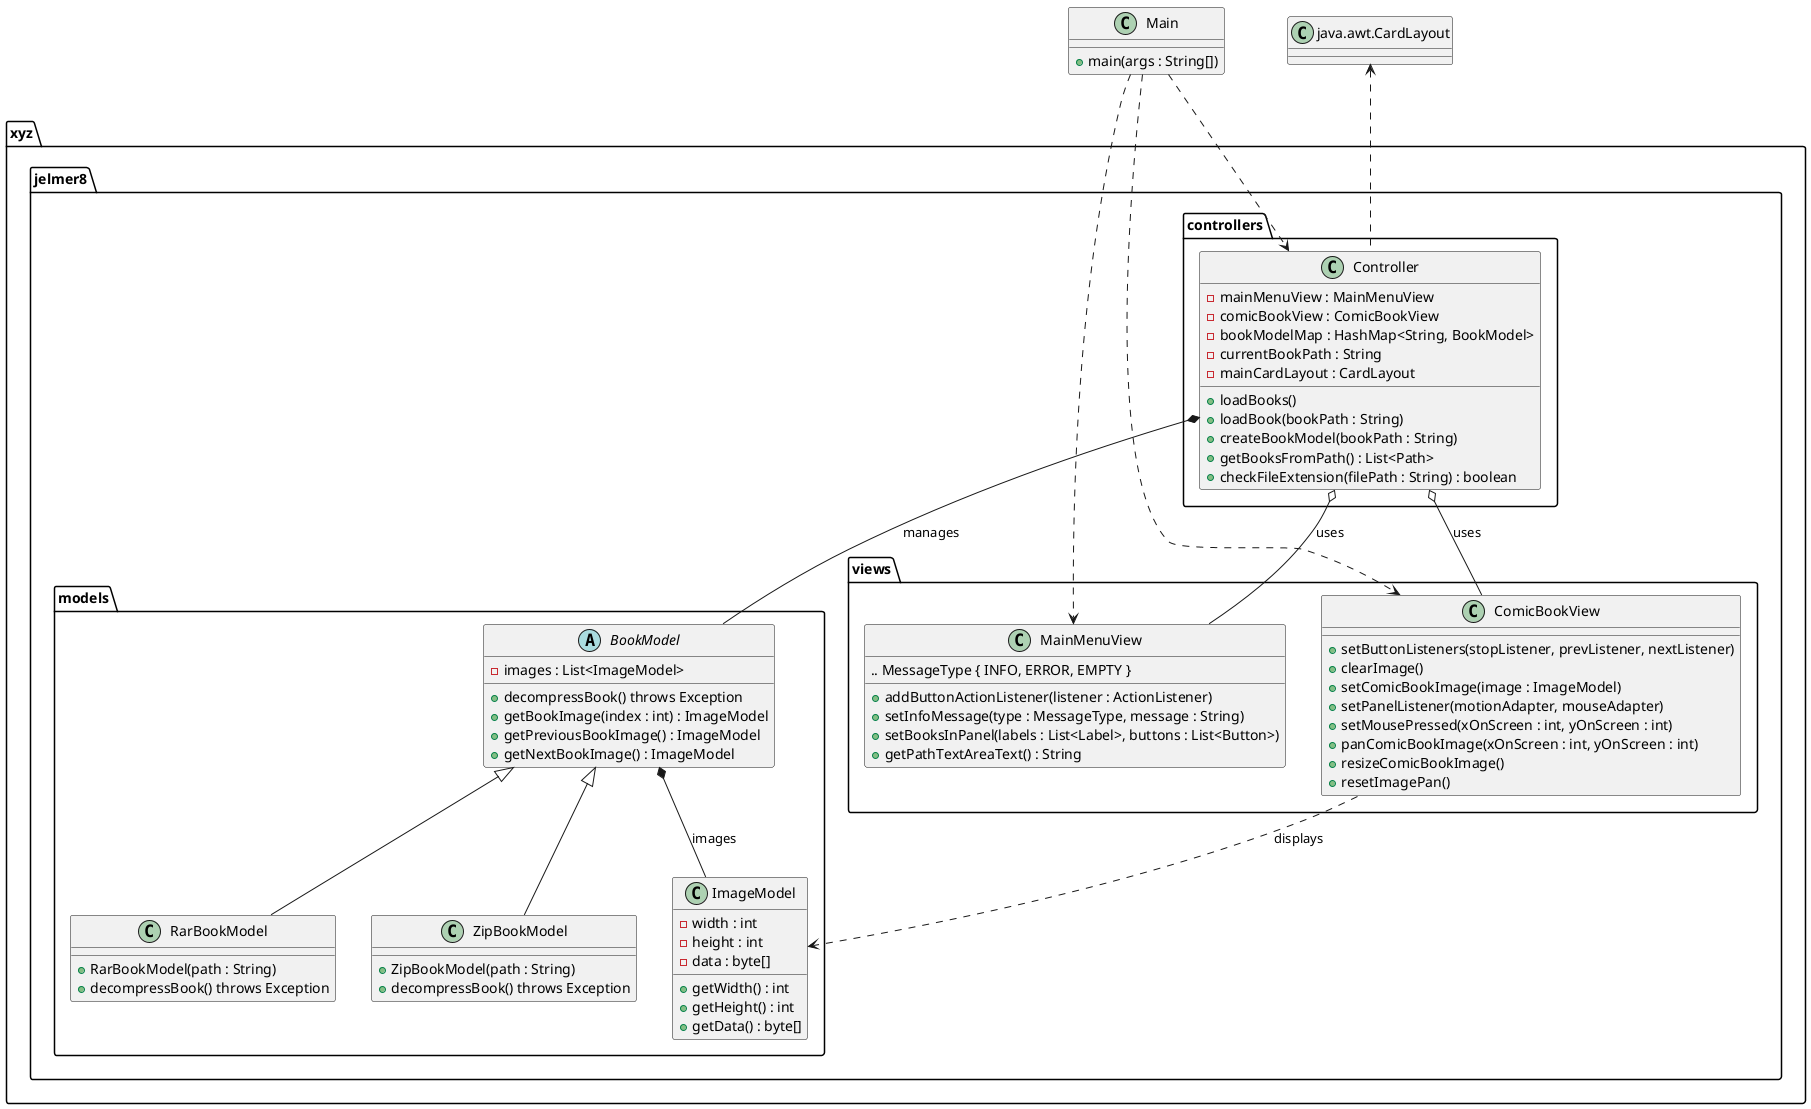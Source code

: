 ﻿@startuml
  ' ComicBookReader - class diagram (based on current source)

  package "xyz.jelmer8.controllers" {
    class Controller {
      - mainMenuView : MainMenuView
      - comicBookView : ComicBookView
      - bookModelMap : HashMap<String, BookModel>
      - currentBookPath : String
      - mainCardLayout : CardLayout
      + loadBooks()
      + loadBook(bookPath : String)
      + createBookModel(bookPath : String)
      + getBooksFromPath() : List<Path>
      + checkFileExtension(filePath : String) : boolean
    }
  }

  package "xyz.jelmer8.models" {
    abstract class BookModel {
      - images : List<ImageModel>
      + decompressBook() throws Exception
      + getBookImage(index : int) : ImageModel
      + getPreviousBookImage() : ImageModel
      + getNextBookImage() : ImageModel
    }

    class RarBookModel {
      + RarBookModel(path : String)
      + decompressBook() throws Exception
    }

    class ZipBookModel {
      + ZipBookModel(path : String)
      + decompressBook() throws Exception
    }

    class ImageModel {
      - width : int
      - height : int
      - data : byte[]
      + getWidth() : int
      + getHeight() : int
      + getData() : byte[]
    }
  }

  package "xyz.jelmer8.views" {
    class MainMenuView {
      + addButtonActionListener(listener : ActionListener)
      + setInfoMessage(type : MessageType, message : String)
      + setBooksInPanel(labels : List<Label>, buttons : List<Button>)
      + getPathTextAreaText() : String
      .. MessageType { INFO, ERROR, EMPTY }
    }

    class ComicBookView {
      + setButtonListeners(stopListener, prevListener, nextListener)
      + clearImage()
      + setComicBookImage(image : ImageModel)
      + setPanelListener(motionAdapter, mouseAdapter)
      + setMousePressed(xOnScreen : int, yOnScreen : int)
      + panComicBookImage(xOnScreen : int, yOnScreen : int)
      + resizeComicBookImage()
      + resetImagePan()
    }
  }

  class Main {
    + main(args : String[])
  }

  ' Inheritance
  xyz.jelmer8.models.BookModel <|-- xyz.jelmer8.models.RarBookModel
  xyz.jelmer8.models.BookModel <|-- xyz.jelmer8.models.ZipBookModel

  ' Associations / dependencies
  xyz.jelmer8.controllers.Controller o-- xyz.jelmer8.views.MainMenuView : uses
  xyz.jelmer8.controllers.Controller o-- xyz.jelmer8.views.ComicBookView : uses
  xyz.jelmer8.controllers.Controller *-- xyz.jelmer8.models.BookModel : manages
  xyz.jelmer8.models.BookModel *-- xyz.jelmer8.models.ImageModel : images
  xyz.jelmer8.views.ComicBookView ..> xyz.jelmer8.models.ImageModel : displays

  Main ..> xyz.jelmer8.controllers.Controller
  Main ..> xyz.jelmer8.views.MainMenuView
  Main ..> xyz.jelmer8.views.ComicBookView

  ' External types (UI)
  class "java.awt.CardLayout" as CardLayout
  CardLayout <.. xyz.jelmer8.controllers.Controller

  @enduml